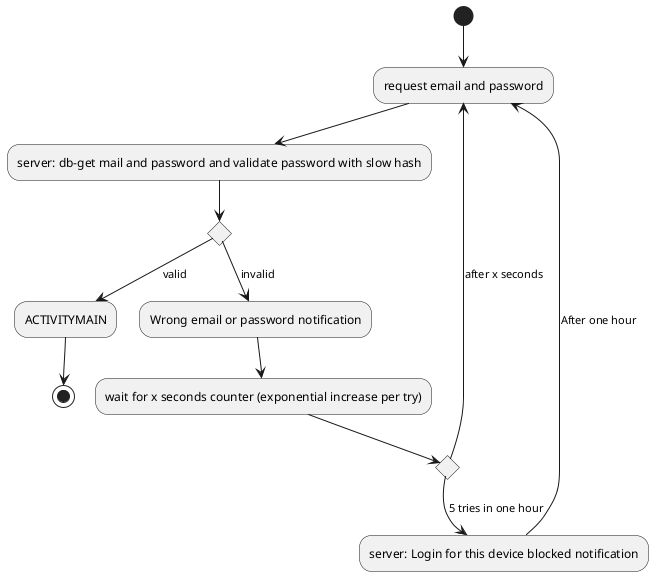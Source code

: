 @startuml
(*)  --> "request email and password"
--> "server: db-get mail and password and validate password with slow hash"
if "" then
    --> [valid] "ACTIVITYMAIN"
    --> (*)
else
    --> [invalid] "Wrong email or password notification"
    --> "wait for x seconds counter (exponential increase per try)"
    if "" then
        --> [5 tries in one hour] "server: Login for this device blocked notification"
        --> [After one hour] "request email and password"
    else
        --> [after x seconds] "request email and password"
    Endif
Endif
@enduml